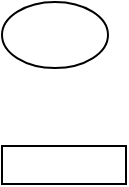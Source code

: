 <mxfile version="26.0.16">
  <diagram name="第 1 页" id="1HDWdItfqhj2lZLO5Fnb">
    <mxGraphModel dx="913" dy="454" grid="0" gridSize="10" guides="1" tooltips="1" connect="1" arrows="1" fold="1" page="1" pageScale="1" pageWidth="1100" pageHeight="850" math="0" shadow="0">
      <root>
        <mxCell id="0" />
        <mxCell id="1" parent="0" />
        <mxCell id="SQZiUt8u2_AjFRlVFgGF-1" value="" style="rounded=0;whiteSpace=wrap;html=1;" vertex="1" parent="1">
          <mxGeometry x="574" y="423" width="62" height="19" as="geometry" />
        </mxCell>
        <mxCell id="SQZiUt8u2_AjFRlVFgGF-2" value="" style="ellipse;whiteSpace=wrap;html=1;" vertex="1" parent="1">
          <mxGeometry x="574" y="351" width="53" height="33" as="geometry" />
        </mxCell>
      </root>
    </mxGraphModel>
  </diagram>
</mxfile>
